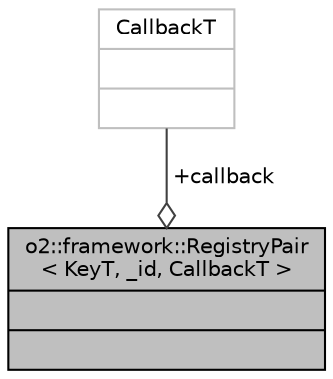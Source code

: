 digraph "o2::framework::RegistryPair&lt; KeyT, _id, CallbackT &gt;"
{
 // INTERACTIVE_SVG=YES
  bgcolor="transparent";
  edge [fontname="Helvetica",fontsize="10",labelfontname="Helvetica",labelfontsize="10"];
  node [fontname="Helvetica",fontsize="10",shape=record];
  Node1 [label="{o2::framework::RegistryPair\l\< KeyT, _id, CallbackT \>\n||}",height=0.2,width=0.4,color="black", fillcolor="grey75", style="filled", fontcolor="black"];
  Node2 -> Node1 [color="grey25",fontsize="10",style="solid",label=" +callback" ,arrowhead="odiamond",fontname="Helvetica"];
  Node2 [label="{CallbackT\n||}",height=0.2,width=0.4,color="grey75"];
}
